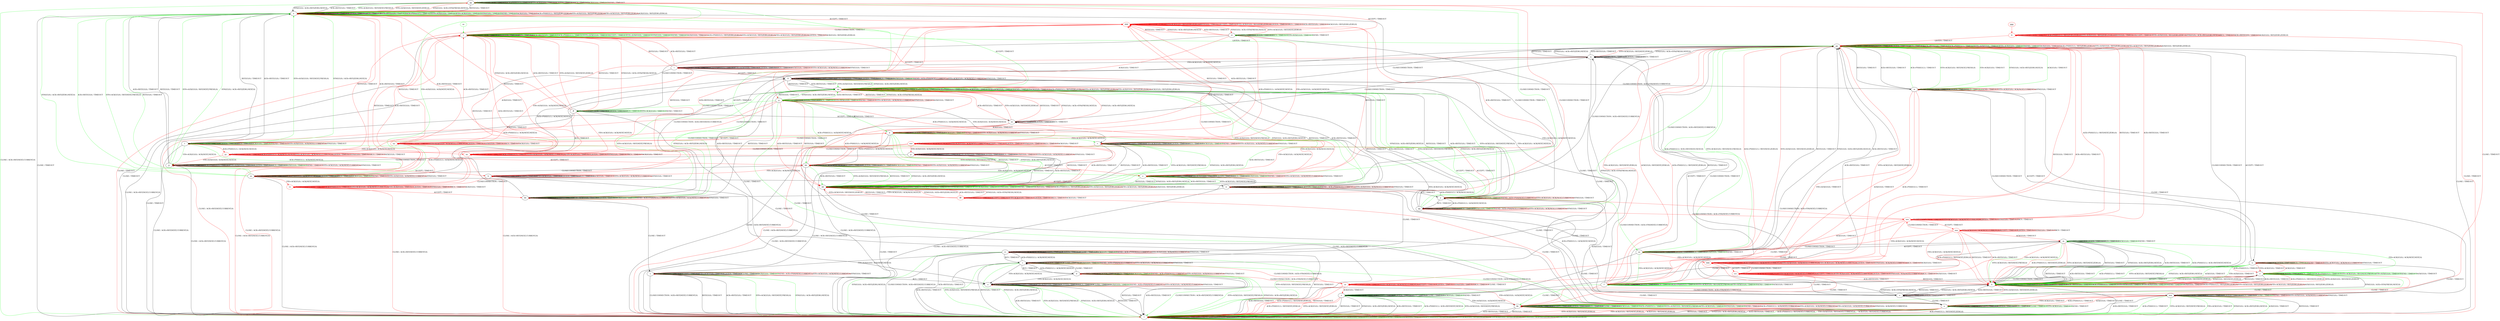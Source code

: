 digraph "" {
	graph ["Incoming time"=0.35907649993896484,
		"Outgoing time"=0.5323793888092041,
		Output="{'States': 59, 'Transitions': 868, 'Filename': '../results/tcp_preset_50_rerun/TCP_Linux_Server-TCP_Windows8_Server-3.dot'}",
		Reference="{'States': 58, 'Transitions': 685, 'Filename': '../subjects/tcp/TCP_Linux_Server.dot'}",
		Solver=yices,
		Updated="{'States': 39, 'Transitions': 495, 'Filename': '../subjects/tcp/TCP_Windows8_Server.dot'}",
		"f-measure"=0.574712643678161,
		precision=0.6566604127579737,
		recall=0.5109489051094891
	];
	a -> a	[key=0,
		label="ACK+PSH(V,V,1) / TIMEOUT"];
	a -> a	[key=1,
		label="ACCEPT / TIMEOUT"];
	a -> a	[key=2,
		label="FIN+ACK(V,V,0) / TIMEOUT"];
	a -> a	[key=3,
		label="LISTEN / TIMEOUT"];
	a -> a	[key=4,
		label="RCV / TIMEOUT"];
	a -> a	[key=5,
		label="CLOSE / TIMEOUT"];
	a -> a	[key=6,
		label="ACK(V,V,0) / TIMEOUT"];
	a -> a	[key=7,
		color=green,
		label="SEND / ACK+PSH(NEXT,CURRENT,1)"];
	a -> a	[key=8,
		color=red,
		label="SYN+ACK(V,V,0) / ACK(NEXT,CURRENT,0)"];
	a -> a	[key=9,
		color=red,
		label="SYN(V,V,0) / TIMEOUT"];
	a -> l	[key=0,
		label="RST(V,V,0) / TIMEOUT"];
	a -> l	[key=1,
		label="ACK+RST(V,V,0) / TIMEOUT"];
	a -> l	[key=2,
		color=green,
		label="SYN+ACK(V,V,0) / RST(NEXT,FRESH,0)"];
	a -> l	[key=3,
		color=green,
		label="SYN(V,V,0) / ACK+RST(ZERO,NEXT,0)"];
	a -> mm	[key=0,
		label="CLOSECONNECTION / ACK+FIN(NEXT,CURRENT,0)"];
	b -> b	[key=0,
		label="ACK+PSH(V,V,1) / TIMEOUT"];
	b -> b	[key=1,
		label="ACCEPT / TIMEOUT"];
	b -> b	[key=2,
		label="FIN+ACK(V,V,0) / TIMEOUT"];
	b -> b	[key=3,
		label="LISTEN / TIMEOUT"];
	b -> b	[key=4,
		label="RCV / TIMEOUT"];
	b -> b	[key=5,
		label="ACK(V,V,0) / TIMEOUT"];
	b -> b	[key=6,
		color=red,
		label="SYN+ACK(V,V,0) / ACK(NEXT,CURRENT,0)"];
	b -> b	[key=7,
		color=red,
		label="SYN(V,V,0) / TIMEOUT"];
	b -> l	[key=0,
		label="CLOSE / ACK+RST(NEXT,CURRENT,0)"];
	vv	[color=red];
	b -> vv	[key=0,
		color=red,
		label="CLOSECONNECTION / TIMEOUT"];
	ddd	[color=red];
	b -> ddd	[key=0,
		color=red,
		label="RST(V,V,0) / TIMEOUT"];
	b -> ddd	[key=1,
		color=red,
		label="ACK+RST(V,V,0) / TIMEOUT"];
	c -> a	[key=0,
		label="FIN+ACK(V,V,0) / ACK(NEXT,NEXT,0)"];
	c -> c	[key=0,
		label="ACCEPT / TIMEOUT"];
	c -> c	[key=1,
		label="LISTEN / TIMEOUT"];
	c -> c	[key=2,
		label="CLOSE / TIMEOUT"];
	c -> c	[key=3,
		label="ACK(V,V,0) / TIMEOUT"];
	c -> c	[key=4,
		color=green,
		label="SEND / ACK+PSH(NEXT,CURRENT,1)"];
	c -> c	[key=5,
		color=red,
		label="SYN+ACK(V,V,0) / ACK(NEXT,CURRENT,0)"];
	c -> c	[key=6,
		color=red,
		label="SYN(V,V,0) / TIMEOUT"];
	c -> d	[key=0,
		label="RCV / TIMEOUT"];
	c -> l	[key=0,
		label="RST(V,V,0) / TIMEOUT"];
	c -> l	[key=1,
		label="ACK+RST(V,V,0) / TIMEOUT"];
	c -> l	[key=2,
		color=green,
		label="SYN+ACK(V,V,0) / RST(NEXT,FRESH,0)"];
	c -> l	[key=3,
		color=green,
		label="SYN(V,V,0) / ACK+RST(ZERO,NEXT,0)"];
	c -> v	[key=0,
		color=green,
		label="CLOSECONNECTION / ACK+FIN(NEXT,CURRENT,0)"];
	c -> cc	[key=0,
		label="ACK+PSH(V,V,1) / ACK(NEXT,NEXT,0)"];
	zz	[color=red];
	c -> zz	[key=0,
		color=red,
		label="CLOSECONNECTION / ACK+FIN(NEXT,CURRENT,0)"];
	d -> a	[key=0,
		label="FIN+ACK(V,V,0) / ACK(NEXT,NEXT,0)"];
	d -> c	[key=0,
		label="ACK+PSH(V,V,1) / ACK(NEXT,NEXT,0)"];
	d -> c	[key=1,
		label="CLOSE / TIMEOUT"];
	d -> d	[key=0,
		label="ACCEPT / TIMEOUT"];
	d -> d	[key=1,
		label="LISTEN / TIMEOUT"];
	d -> d	[key=2,
		label="RCV / TIMEOUT"];
	d -> d	[key=3,
		label="ACK(V,V,0) / TIMEOUT"];
	d -> d	[key=4,
		color=green,
		label="SEND / ACK+PSH(NEXT,CURRENT,1)"];
	d -> d	[key=5,
		color=red,
		label="SYN+ACK(V,V,0) / ACK(NEXT,CURRENT,0)"];
	d -> d	[key=6,
		color=red,
		label="SYN(V,V,0) / TIMEOUT"];
	d -> l	[key=0,
		label="RST(V,V,0) / TIMEOUT"];
	d -> l	[key=1,
		label="ACK+RST(V,V,0) / TIMEOUT"];
	d -> l	[key=2,
		color=green,
		label="CLOSECONNECTION / ACK+RST(NEXT,CURRENT,0)"];
	d -> l	[key=3,
		color=green,
		label="SYN+ACK(V,V,0) / RST(NEXT,FRESH,0)"];
	d -> l	[key=4,
		color=green,
		label="SYN(V,V,0) / ACK+RST(ZERO,NEXT,0)"];
	d -> zz	[key=0,
		color=red,
		label="CLOSECONNECTION / ACK+FIN(NEXT,CURRENT,0)"];
	e -> e	[key=0,
		label="ACK+PSH(V,V,1) / TIMEOUT"];
	e -> e	[key=1,
		label="ACCEPT / TIMEOUT"];
	e -> e	[key=2,
		label="FIN+ACK(V,V,0) / TIMEOUT"];
	e -> e	[key=3,
		label="LISTEN / TIMEOUT"];
	e -> e	[key=4,
		label="RCV / TIMEOUT"];
	e -> e	[key=5,
		label="ACK(V,V,0) / TIMEOUT"];
	e -> e	[key=6,
		color=green,
		label="SEND / TIMEOUT"];
	e -> e	[key=7,
		color=red,
		label="SYN+ACK(V,V,0) / ACK(NEXT,CURRENT,0)"];
	e -> e	[key=8,
		color=red,
		label="SYN(V,V,0) / TIMEOUT"];
	e -> i	[key=0,
		color=red,
		label="CLOSECONNECTION / TIMEOUT"];
	e -> l	[key=0,
		label="CLOSE / ACK+RST(NEXT,CURRENT,0)"];
	e -> dd	[key=0,
		color=green,
		label="SYN+ACK(V,V,0) / RST(NEXT,FRESH,0)"];
	e -> dd	[key=1,
		color=green,
		label="RST(V,V,0) / TIMEOUT"];
	e -> dd	[key=2,
		color=green,
		label="SYN(V,V,0) / ACK+RST(ZERO,NEXT,0)"];
	e -> dd	[key=3,
		color=green,
		label="ACK+RST(V,V,0) / TIMEOUT"];
	e -> gg	[key=0,
		color=green,
		label="CLOSECONNECTION / TIMEOUT"];
	e -> ddd	[key=0,
		color=red,
		label="RST(V,V,0) / TIMEOUT"];
	e -> ddd	[key=1,
		color=red,
		label="ACK+RST(V,V,0) / TIMEOUT"];
	f -> f	[key=0,
		label="CLOSECONNECTION / TIMEOUT"];
	f -> f	[key=1,
		label="LISTEN / TIMEOUT"];
	f -> f	[key=2,
		label="RCV / TIMEOUT"];
	f -> f	[key=3,
		color=green,
		label="ACK+PSH(V,V,1) / TIMEOUT"];
	f -> f	[key=4,
		color=green,
		label="SYN+ACK(V,V,0) / RST(NEXT,FRESH,0)"];
	f -> f	[key=5,
		color=green,
		label="FIN+ACK(V,V,0) / TIMEOUT"];
	f -> f	[key=6,
		color=green,
		label="SEND / TIMEOUT"];
	f -> f	[key=7,
		color=green,
		label="ACK(V,V,0) / TIMEOUT"];
	f -> q	[key=0,
		label="SYN(V,V,0) / ACK+SYN(FRESH,NEXT,0)"];
	f -> u	[key=0,
		color=red,
		label="CLOSE / TIMEOUT"];
	f -> z	[key=0,
		label="ACCEPT / TIMEOUT"];
	f -> kk	[key=0,
		color=green,
		label="CLOSE / TIMEOUT"];
	f -> pp	[key=0,
		label="RST(V,V,0) / TIMEOUT"];
	f -> pp	[key=1,
		label="ACK+RST(V,V,0) / TIMEOUT"];
	f -> pp	[key=2,
		color=red,
		label="ACK+PSH(V,V,1) / RST(NEXT,ZERO,0)"];
	f -> pp	[key=3,
		color=red,
		label="SYN+ACK(V,V,0) / RST(NEXT,ZERO,0)"];
	f -> pp	[key=4,
		color=red,
		label="FIN+ACK(V,V,0) / RST(NEXT,ZERO,0)"];
	f -> pp	[key=5,
		color=red,
		label="ACK(V,V,0) / RST(NEXT,ZERO,0)"];
	g -> g	[key=0,
		label="ACCEPT / TIMEOUT"];
	g -> g	[key=1,
		label="LISTEN / TIMEOUT"];
	g -> g	[key=2,
		label="RCV / TIMEOUT"];
	g -> g	[key=3,
		color=green,
		label="SYN+ACK(V,V,0) / TIMEOUT"];
	g -> g	[key=4,
		color=green,
		label="SEND / TIMEOUT"];
	g -> g	[key=5,
		color=red,
		label="SYN+ACK(V,V,0) / ACK(NEXT,CURRENT,0)"];
	g -> g	[key=6,
		color=red,
		label="SYN(V,V,0) / TIMEOUT"];
	g -> g	[key=7,
		color=red,
		label="ACK(V,V,0) / TIMEOUT"];
	g -> k	[key=0,
		color=green,
		label="ACK(V,V,0) / TIMEOUT"];
	g -> l	[key=0,
		color=red,
		label="CLOSE / ACK+RST(NEXT,CURRENT,0)"];
	g -> r	[key=0,
		label="FIN+ACK(V,V,0) / ACK(NEXT,NEXT,0)"];
	g -> t	[key=0,
		color=red,
		label="CLOSECONNECTION / TIMEOUT"];
	g -> u	[key=0,
		color=green,
		label="CLOSE / TIMEOUT"];
	g -> bb	[key=0,
		color=green,
		label="ACK+PSH(V,V,1) / ACK(NEXT,NEXT,0)"];
	g -> dd	[key=0,
		color=red,
		label="RST(V,V,0) / TIMEOUT"];
	g -> dd	[key=1,
		color=red,
		label="ACK+RST(V,V,0) / TIMEOUT"];
	g -> ff	[key=0,
		color=green,
		label="CLOSECONNECTION / TIMEOUT"];
	g -> nn	[key=0,
		color=green,
		label="RST(V,V,0) / TIMEOUT"];
	g -> nn	[key=1,
		color=green,
		label="SYN(V,V,0) / ACK+RST(ZERO,NEXT,0)"];
	g -> nn	[key=2,
		color=green,
		label="ACK+RST(V,V,0) / TIMEOUT"];
	eee	[color=red];
	g -> eee	[key=0,
		color=red,
		label="ACK+PSH(V,V,1) / ACK(NEXT,NEXT,0)"];
	h -> h	[key=0,
		label="RST(V,V,0) / TIMEOUT"];
	h -> h	[key=1,
		label="ACCEPT / TIMEOUT"];
	h -> h	[key=2,
		label="LISTEN / TIMEOUT"];
	h -> h	[key=3,
		label="RCV / TIMEOUT"];
	h -> h	[key=4,
		label="ACK+RST(V,V,0) / TIMEOUT"];
	h -> h	[key=5,
		color=green,
		label="ACK+PSH(V,V,1) / TIMEOUT"];
	h -> h	[key=6,
		color=green,
		label="SYN+ACK(V,V,0) / TIMEOUT"];
	h -> h	[key=7,
		color=green,
		label="FIN+ACK(V,V,0) / TIMEOUT"];
	h -> h	[key=8,
		color=green,
		label="SEND / TIMEOUT"];
	h -> h	[key=9,
		color=green,
		label="ACK(V,V,0) / TIMEOUT"];
	h -> h	[key=10,
		color=red,
		label="ACK+PSH(V,V,1) / RST(ZERO,ZERO,0)"];
	h -> h	[key=11,
		color=red,
		label="SYN+ACK(V,V,0) / RST(ZERO,ZERO,0)"];
	h -> h	[key=12,
		color=red,
		label="FIN+ACK(V,V,0) / RST(ZERO,ZERO,0)"];
	h -> h	[key=13,
		color=red,
		label="ACK(V,V,0) / RST(ZERO,ZERO,0)"];
	h -> l	[key=0,
		label="CLOSE / TIMEOUT"];
	h -> o	[key=0,
		label="SYN(V,V,0) / ACK+SYN(FRESH,NEXT,0)"];
	h -> pp	[key=0,
		label="CLOSECONNECTION / TIMEOUT"];
	i -> i	[key=0,
		label="CLOSECONNECTION / TIMEOUT"];
	i -> i	[key=1,
		label="ACK+PSH(V,V,1) / TIMEOUT"];
	i -> i	[key=2,
		label="FIN+ACK(V,V,0) / TIMEOUT"];
	i -> i	[key=3,
		label="LISTEN / TIMEOUT"];
	i -> i	[key=4,
		label="RCV / TIMEOUT"];
	i -> i	[key=5,
		label="ACK(V,V,0) / TIMEOUT"];
	i -> i	[key=6,
		color=red,
		label="SYN+ACK(V,V,0) / ACK(NEXT,CURRENT,0)"];
	i -> i	[key=7,
		color=red,
		label="SYN(V,V,0) / TIMEOUT"];
	i -> j	[key=0,
		color=red,
		label="RST(V,V,0) / TIMEOUT"];
	i -> j	[key=1,
		color=red,
		label="ACK+RST(V,V,0) / TIMEOUT"];
	i -> l	[key=0,
		label="CLOSE / ACK+RST(NEXT,CURRENT,0)"];
	i -> ll	[key=0,
		label="ACCEPT / TIMEOUT"];
	j -> j	[key=0,
		label="CLOSECONNECTION / TIMEOUT"];
	j -> j	[key=1,
		label="RST(V,V,0) / TIMEOUT"];
	j -> j	[key=2,
		label="RCV / TIMEOUT"];
	j -> j	[key=3,
		label="ACK+RST(V,V,0) / TIMEOUT"];
	j -> j	[key=4,
		color=green,
		label="ACK+PSH(V,V,1) / TIMEOUT"];
	j -> j	[key=5,
		color=green,
		label="SYN+ACK(V,V,0) / TIMEOUT"];
	j -> j	[key=6,
		color=green,
		label="ACCEPT / TIMEOUT"];
	j -> j	[key=7,
		color=green,
		label="FIN+ACK(V,V,0) / TIMEOUT"];
	j -> j	[key=8,
		color=green,
		label="SYN(V,V,0) / TIMEOUT"];
	j -> j	[key=9,
		color=green,
		label="SEND / TIMEOUT"];
	j -> j	[key=10,
		color=green,
		label="ACK(V,V,0) / TIMEOUT"];
	j -> j	[key=11,
		color=red,
		label="ACK+PSH(V,V,1) / RST(ZERO,ZERO,0)"];
	j -> j	[key=12,
		color=red,
		label="SYN+ACK(V,V,0) / RST(ZERO,ZERO,0)"];
	j -> j	[key=13,
		color=red,
		label="FIN+ACK(V,V,0) / RST(ZERO,ZERO,0)"];
	j -> j	[key=14,
		color=red,
		label="LISTEN / TIMEOUT"];
	j -> j	[key=15,
		color=red,
		label="ACK(V,V,0) / RST(ZERO,ZERO,0)"];
	j -> l	[key=0,
		label="CLOSE / TIMEOUT"];
	j -> ff	[key=0,
		color=red,
		label="SYN(V,V,0) / ACK+SYN(FRESH,NEXT,0)"];
	j -> nn	[key=0,
		color=red,
		label="ACCEPT / TIMEOUT"];
	j -> pp	[key=0,
		color=green,
		label="LISTEN / TIMEOUT"];
	k -> e	[key=0,
		color=red,
		label="FIN+ACK(V,V,0) / ACK(NEXT,NEXT,0)"];
	k -> k	[key=0,
		label="ACCEPT / TIMEOUT"];
	k -> k	[key=1,
		label="LISTEN / TIMEOUT"];
	k -> k	[key=2,
		label="RCV / TIMEOUT"];
	k -> k	[key=3,
		label="ACK(V,V,0) / TIMEOUT"];
	k -> k	[key=4,
		color=green,
		label="SEND / TIMEOUT"];
	k -> k	[key=5,
		color=red,
		label="SYN+ACK(V,V,0) / ACK(NEXT,CURRENT,0)"];
	k -> k	[key=6,
		color=red,
		label="SYN(V,V,0) / TIMEOUT"];
	k -> l	[key=0,
		label="CLOSE / ACK+RST(NEXT,CURRENT,0)"];
	k -> r	[key=0,
		color=green,
		label="FIN+ACK(V,V,0) / ACK(NEXT,NEXT,0)"];
	k -> t	[key=0,
		color=green,
		label="CLOSECONNECTION / TIMEOUT"];
	k -> bb	[key=0,
		label="ACK+PSH(V,V,1) / ACK(NEXT,NEXT,0)"];
	k -> dd	[key=0,
		color=green,
		label="SYN+ACK(V,V,0) / RST(NEXT,FRESH,0)"];
	k -> dd	[key=1,
		color=green,
		label="RST(V,V,0) / TIMEOUT"];
	k -> dd	[key=2,
		color=green,
		label="SYN(V,V,0) / ACK+RST(ZERO,NEXT,0)"];
	k -> dd	[key=3,
		color=green,
		label="ACK+RST(V,V,0) / TIMEOUT"];
	uu	[color=red];
	k -> uu	[key=0,
		color=red,
		label="CLOSECONNECTION / TIMEOUT"];
	k -> ddd	[key=0,
		color=red,
		label="RST(V,V,0) / TIMEOUT"];
	k -> ddd	[key=1,
		color=red,
		label="ACK+RST(V,V,0) / TIMEOUT"];
	l -> l	[key=0,
		label="CLOSECONNECTION / TIMEOUT"];
	l -> l	[key=1,
		label="RST(V,V,0) / TIMEOUT"];
	l -> l	[key=2,
		label="ACCEPT / TIMEOUT"];
	l -> l	[key=3,
		label="LISTEN / TIMEOUT"];
	l -> l	[key=4,
		label="RCV / TIMEOUT"];
	l -> l	[key=5,
		label="ACK+RST(V,V,0) / TIMEOUT"];
	l -> l	[key=6,
		label="CLOSE / TIMEOUT"];
	l -> l	[key=7,
		color=green,
		label="ACK+PSH(V,V,1) / TIMEOUT"];
	l -> l	[key=8,
		color=green,
		label="SYN+ACK(V,V,0) / TIMEOUT"];
	l -> l	[key=9,
		color=green,
		label="FIN+ACK(V,V,0) / TIMEOUT"];
	l -> l	[key=10,
		color=green,
		label="SYN(V,V,0) / TIMEOUT"];
	l -> l	[key=11,
		color=green,
		label="SEND / TIMEOUT"];
	l -> l	[key=12,
		color=green,
		label="ACK(V,V,0) / TIMEOUT"];
	l -> l	[key=13,
		color=red,
		label="ACK+PSH(V,V,1) / RST(ZERO,ZERO,0)"];
	l -> l	[key=14,
		color=red,
		label="SYN+ACK(V,V,0) / RST(ZERO,ZERO,0)"];
	l -> l	[key=15,
		color=red,
		label="FIN+ACK(V,V,0) / RST(ZERO,ZERO,0)"];
	l -> l	[key=16,
		color=red,
		label="SYN(V,V,0) / ACK+RST(ZERO,NEXT,0)"];
	l -> l	[key=17,
		color=red,
		label="ACK(V,V,0) / RST(ZERO,ZERO,0)"];
	m -> h	[key=0,
		label="RST(V,V,0) / TIMEOUT"];
	m -> h	[key=1,
		label="SYN(V,V,0) / ACK+RST(ZERO,NEXT,0)"];
	m -> h	[key=2,
		label="ACK+RST(V,V,0) / TIMEOUT"];
	m -> h	[key=3,
		color=green,
		label="ACK+PSH(V,V,1) / ACK+RST(NEXT,NEXT,0)"];
	m -> h	[key=4,
		color=green,
		label="SYN+ACK(V,V,0) / RST(NEXT,FRESH,0)"];
	m -> h	[key=5,
		color=red,
		label="ACK+PSH(V,V,1) / RST(NEXT,ZERO,0)"];
	m -> h	[key=6,
		color=red,
		label="SYN+ACK(V,V,0) / RST(NEXT,ZERO,0)"];
	m -> m	[key=0,
		label="ACCEPT / TIMEOUT"];
	m -> m	[key=1,
		label="LISTEN / TIMEOUT"];
	m -> m	[key=2,
		label="RCV / TIMEOUT"];
	m -> m	[key=3,
		label="ACK(V,V,0) / TIMEOUT"];
	m -> m	[key=4,
		color=green,
		label="SEND / TIMEOUT"];
	m -> v	[key=0,
		label="CLOSE / TIMEOUT"];
	m -> z	[key=0,
		color=green,
		label="FIN+ACK(V,V,0) / ACK(NEXT,NEXT,0)"];
	m -> aa	[key=0,
		label="CLOSECONNECTION / TIMEOUT"];
	ccc	[color=red];
	m -> ccc	[key=0,
		color=red,
		label="FIN+ACK(V,V,0) / ACK(NEXT,NEXT,0)"];
	n -> h	[key=0,
		label="RST(V,V,0) / TIMEOUT"];
	n -> h	[key=1,
		label="ACK+RST(V,V,0) / TIMEOUT"];
	n -> h	[key=2,
		color=green,
		label="ACK+PSH(V,V,1) / TIMEOUT"];
	n -> h	[key=3,
		color=green,
		label="SYN+ACK(V,V,0) / RST(NEXT,FRESH,0)"];
	n -> h	[key=4,
		color=green,
		label="FIN+ACK(V,V,0) / TIMEOUT"];
	n -> h	[key=5,
		color=green,
		label="SYN(V,V,0) / ACK+RST(ZERO,NEXT,0)"];
	n -> h	[key=6,
		color=green,
		label="ACK(V,V,0) / TIMEOUT"];
	n -> n	[key=0,
		label="ACCEPT / TIMEOUT"];
	n -> n	[key=1,
		label="LISTEN / TIMEOUT"];
	n -> n	[key=2,
		label="RCV / TIMEOUT"];
	n -> n	[key=3,
		color=green,
		label="SEND / TIMEOUT"];
	n -> n	[key=4,
		color=red,
		label="SYN+ACK(V,V,0) / ACK(NEXT,CURRENT,0)"];
	n -> n	[key=5,
		color=red,
		label="SYN(V,V,0) / TIMEOUT"];
	n -> w	[key=0,
		label="CLOSECONNECTION / TIMEOUT"];
	n -> z	[key=0,
		color=red,
		label="ACK+PSH(V,V,1) / TIMEOUT"];
	n -> z	[key=1,
		color=red,
		label="FIN+ACK(V,V,0) / TIMEOUT"];
	n -> z	[key=2,
		color=red,
		label="ACK(V,V,0) / TIMEOUT"];
	n -> mm	[key=0,
		label="CLOSE / TIMEOUT"];
	o -> h	[key=0,
		label="RST(V,V,0) / TIMEOUT"];
	o -> h	[key=1,
		label="SYN(V,V,0) / ACK+RST(ZERO,NEXT,0)"];
	o -> h	[key=2,
		label="ACK+RST(V,V,0) / TIMEOUT"];
	o -> h	[key=3,
		color=red,
		label="SYN+ACK(V,V,0) / RST(NEXT,ZERO,0)"];
	o -> o	[key=0,
		label="ACCEPT / TIMEOUT"];
	o -> o	[key=1,
		label="LISTEN / TIMEOUT"];
	o -> o	[key=2,
		label="RCV / TIMEOUT"];
	o -> q	[key=0,
		label="CLOSECONNECTION / TIMEOUT"];
	o -> u	[key=0,
		label="CLOSE / TIMEOUT"];
	o -> y	[key=0,
		label="ACK(V,V,0) / TIMEOUT"];
	o -> ii	[key=0,
		label="ACK+PSH(V,V,1) / ACK(NEXT,NEXT,0)"];
	o -> ll	[key=0,
		label="FIN+ACK(V,V,0) / ACK(NEXT,NEXT,0)"];
	p -> l	[key=0,
		label="CLOSE / ACK+RST(NEXT,CURRENT,0)"];
	p -> p	[key=0,
		label="ACK+PSH(V,V,1) / TIMEOUT"];
	p -> p	[key=1,
		label="ACCEPT / TIMEOUT"];
	p -> p	[key=2,
		label="FIN+ACK(V,V,0) / TIMEOUT"];
	p -> p	[key=3,
		label="LISTEN / TIMEOUT"];
	p -> p	[key=4,
		label="RCV / TIMEOUT"];
	p -> p	[key=5,
		label="ACK(V,V,0) / TIMEOUT"];
	p -> p	[key=6,
		color=red,
		label="SYN+ACK(V,V,0) / ACK(NEXT,CURRENT,0)"];
	p -> p	[key=7,
		color=red,
		label="SYN(V,V,0) / TIMEOUT"];
	p -> dd	[key=0,
		label="RST(V,V,0) / TIMEOUT"];
	p -> dd	[key=1,
		label="ACK+RST(V,V,0) / TIMEOUT"];
	p -> jj	[key=0,
		label="CLOSECONNECTION / TIMEOUT"];
	q -> i	[key=0,
		label="FIN+ACK(V,V,0) / ACK(NEXT,NEXT,0)"];
	q -> o	[key=0,
		label="ACCEPT / TIMEOUT"];
	q -> q	[key=0,
		label="CLOSECONNECTION / TIMEOUT"];
	q -> q	[key=1,
		label="LISTEN / TIMEOUT"];
	q -> q	[key=2,
		label="RCV / TIMEOUT"];
	q -> u	[key=0,
		label="CLOSE / TIMEOUT"];
	q -> oo	[key=0,
		label="ACK+PSH(V,V,1) / ACK(NEXT,NEXT,0)"];
	q -> pp	[key=0,
		label="RST(V,V,0) / TIMEOUT"];
	q -> pp	[key=1,
		label="SYN(V,V,0) / ACK+RST(ZERO,NEXT,0)"];
	q -> pp	[key=2,
		label="ACK+RST(V,V,0) / TIMEOUT"];
	q -> pp	[key=3,
		color=red,
		label="SYN+ACK(V,V,0) / RST(NEXT,ZERO,0)"];
	q -> uu	[key=0,
		color=red,
		label="ACK(V,V,0) / TIMEOUT"];
	r -> l	[key=0,
		label="CLOSE / ACK+RST(NEXT,CURRENT,0)"];
	r -> r	[key=0,
		label="ACK+PSH(V,V,1) / TIMEOUT"];
	r -> r	[key=1,
		label="ACCEPT / TIMEOUT"];
	r -> r	[key=2,
		label="FIN+ACK(V,V,0) / TIMEOUT"];
	r -> r	[key=3,
		label="LISTEN / TIMEOUT"];
	r -> r	[key=4,
		label="RCV / TIMEOUT"];
	r -> r	[key=5,
		label="ACK(V,V,0) / TIMEOUT"];
	r -> r	[key=6,
		color=green,
		label="SEND / TIMEOUT"];
	r -> r	[key=7,
		color=red,
		label="SYN+ACK(V,V,0) / ACK(NEXT,CURRENT,0)"];
	r -> r	[key=8,
		color=red,
		label="SYN(V,V,0) / TIMEOUT"];
	r -> dd	[key=0,
		label="RST(V,V,0) / TIMEOUT"];
	r -> dd	[key=1,
		label="ACK+RST(V,V,0) / TIMEOUT"];
	r -> dd	[key=2,
		color=green,
		label="SYN+ACK(V,V,0) / RST(NEXT,FRESH,0)"];
	r -> dd	[key=3,
		color=green,
		label="SYN(V,V,0) / ACK+RST(ZERO,NEXT,0)"];
	xx	[color=red];
	r -> xx	[key=0,
		color=red,
		label="CLOSECONNECTION / TIMEOUT"];
	s -> a	[key=0,
		label="RCV / TIMEOUT"];
	s -> l	[key=0,
		label="CLOSECONNECTION / ACK+RST(NEXT,CURRENT,0)"];
	s -> l	[key=1,
		label="RST(V,V,0) / TIMEOUT"];
	s -> l	[key=2,
		label="ACK+RST(V,V,0) / TIMEOUT"];
	s -> l	[key=3,
		color=green,
		label="SYN+ACK(V,V,0) / RST(NEXT,FRESH,0)"];
	s -> l	[key=4,
		color=green,
		label="SYN(V,V,0) / ACK+RST(ZERO,NEXT,0)"];
	s -> s	[key=0,
		label="ACK+PSH(V,V,1) / TIMEOUT"];
	s -> s	[key=1,
		label="ACCEPT / TIMEOUT"];
	s -> s	[key=2,
		label="FIN+ACK(V,V,0) / TIMEOUT"];
	s -> s	[key=3,
		label="LISTEN / TIMEOUT"];
	s -> s	[key=4,
		label="CLOSE / TIMEOUT"];
	s -> s	[key=5,
		label="ACK(V,V,0) / TIMEOUT"];
	s -> s	[key=6,
		color=green,
		label="SEND / ACK+PSH(NEXT,CURRENT,1)"];
	s -> s	[key=7,
		color=red,
		label="SYN+ACK(V,V,0) / ACK(NEXT,CURRENT,0)"];
	s -> s	[key=8,
		color=red,
		label="SYN(V,V,0) / TIMEOUT"];
	t -> k	[key=0,
		color=red,
		label="ACCEPT / TIMEOUT"];
	t -> l	[key=0,
		label="CLOSE / ACK+RST(NEXT,CURRENT,0)"];
	t -> t	[key=0,
		label="CLOSECONNECTION / TIMEOUT"];
	t -> t	[key=1,
		label="LISTEN / TIMEOUT"];
	t -> t	[key=2,
		label="RCV / TIMEOUT"];
	t -> t	[key=3,
		label="ACK(V,V,0) / TIMEOUT"];
	t -> t	[key=4,
		color=green,
		label="SEND / TIMEOUT"];
	t -> t	[key=5,
		color=red,
		label="SYN+ACK(V,V,0) / ACK(NEXT,CURRENT,0)"];
	t -> t	[key=6,
		color=red,
		label="SYN(V,V,0) / TIMEOUT"];
	t -> x	[key=0,
		label="RST(V,V,0) / TIMEOUT"];
	t -> x	[key=1,
		label="ACK+RST(V,V,0) / TIMEOUT"];
	t -> x	[key=2,
		color=green,
		label="SYN+ACK(V,V,0) / RST(NEXT,FRESH,0)"];
	t -> x	[key=3,
		color=green,
		label="SYN(V,V,0) / ACK+RST(ZERO,NEXT,0)"];
	t -> y	[key=0,
		color=green,
		label="ACCEPT / TIMEOUT"];
	t -> jj	[key=0,
		color=green,
		label="FIN+ACK(V,V,0) / ACK(NEXT,NEXT,0)"];
	t -> oo	[key=0,
		color=green,
		label="ACK+PSH(V,V,1) / ACK(NEXT,NEXT,0)"];
	t -> xx	[key=0,
		color=red,
		label="FIN+ACK(V,V,0) / ACK(NEXT,NEXT,0)"];
	yy	[color=red];
	t -> yy	[key=0,
		color=red,
		label="ACK+PSH(V,V,1) / ACK(NEXT,NEXT,0)"];
	u -> l	[key=0,
		label="RST(V,V,0) / TIMEOUT"];
	u -> l	[key=1,
		label="SYN(V,V,0) / ACK+RST(ZERO,NEXT,0)"];
	u -> l	[key=2,
		label="ACK+RST(V,V,0) / TIMEOUT"];
	u -> l	[key=3,
		color=green,
		label="ACK+PSH(V,V,1) / RST(NEXT,CURRENT,0)"];
	u -> l	[key=4,
		color=green,
		label="FIN+ACK(V,V,0) / RST(NEXT,CURRENT,0)"];
	u -> l	[key=5,
		color=green,
		label="ACK(V,V,0) / RST(NEXT,CURRENT,0)"];
	u -> l	[key=6,
		color=red,
		label="ACK+PSH(V,V,1) / RST(NEXT,ZERO,0)"];
	u -> l	[key=7,
		color=red,
		label="SYN+ACK(V,V,0) / RST(NEXT,ZERO,0)"];
	u -> l	[key=8,
		color=red,
		label="FIN+ACK(V,V,0) / RST(NEXT,ZERO,0)"];
	u -> l	[key=9,
		color=red,
		label="ACK(V,V,0) / RST(NEXT,ZERO,0)"];
	u -> u	[key=0,
		label="CLOSECONNECTION / TIMEOUT"];
	u -> u	[key=1,
		label="ACCEPT / TIMEOUT"];
	u -> u	[key=2,
		label="LISTEN / TIMEOUT"];
	u -> u	[key=3,
		label="RCV / TIMEOUT"];
	u -> u	[key=4,
		label="CLOSE / TIMEOUT"];
	u -> u	[key=5,
		color=green,
		label="SYN+ACK(V,V,0) / TIMEOUT"];
	u -> u	[key=6,
		color=green,
		label="SEND / TIMEOUT"];
	v -> l	[key=0,
		label="RST(V,V,0) / TIMEOUT"];
	v -> l	[key=1,
		label="SYN(V,V,0) / ACK+RST(ZERO,NEXT,0)"];
	v -> l	[key=2,
		label="ACK+RST(V,V,0) / TIMEOUT"];
	v -> l	[key=3,
		color=green,
		label="ACK+PSH(V,V,1) / ACK+RST(NEXT,NEXT,0)"];
	v -> l	[key=4,
		color=green,
		label="SYN+ACK(V,V,0) / RST(NEXT,FRESH,0)"];
	v -> l	[key=5,
		color=red,
		label="ACK+PSH(V,V,1) / RST(NEXT,ZERO,0)"];
	v -> l	[key=6,
		color=red,
		label="SYN+ACK(V,V,0) / RST(NEXT,ZERO,0)"];
	v -> v	[key=0,
		label="CLOSECONNECTION / TIMEOUT"];
	v -> v	[key=1,
		label="ACCEPT / TIMEOUT"];
	v -> v	[key=2,
		label="LISTEN / TIMEOUT"];
	v -> v	[key=3,
		label="RCV / TIMEOUT"];
	v -> v	[key=4,
		label="CLOSE / TIMEOUT"];
	v -> v	[key=5,
		label="ACK(V,V,0) / TIMEOUT"];
	v -> v	[key=6,
		color=green,
		label="SEND / TIMEOUT"];
	v -> kk	[key=0,
		label="FIN+ACK(V,V,0) / ACK(NEXT,NEXT,0)"];
	w -> f	[key=0,
		color=red,
		label="ACK+PSH(V,V,1) / TIMEOUT"];
	w -> f	[key=1,
		color=red,
		label="FIN+ACK(V,V,0) / TIMEOUT"];
	w -> f	[key=2,
		color=red,
		label="ACK(V,V,0) / TIMEOUT"];
	w -> n	[key=0,
		label="ACCEPT / TIMEOUT"];
	w -> w	[key=0,
		label="CLOSECONNECTION / TIMEOUT"];
	w -> w	[key=1,
		label="LISTEN / TIMEOUT"];
	w -> w	[key=2,
		label="RCV / TIMEOUT"];
	w -> w	[key=3,
		color=green,
		label="SEND / TIMEOUT"];
	w -> w	[key=4,
		color=red,
		label="SYN+ACK(V,V,0) / ACK(NEXT,CURRENT,0)"];
	w -> w	[key=5,
		color=red,
		label="SYN(V,V,0) / TIMEOUT"];
	w -> mm	[key=0,
		label="CLOSE / TIMEOUT"];
	w -> pp	[key=0,
		label="RST(V,V,0) / TIMEOUT"];
	w -> pp	[key=1,
		label="ACK+RST(V,V,0) / TIMEOUT"];
	w -> pp	[key=2,
		color=green,
		label="ACK+PSH(V,V,1) / TIMEOUT"];
	w -> pp	[key=3,
		color=green,
		label="SYN+ACK(V,V,0) / RST(NEXT,FRESH,0)"];
	w -> pp	[key=4,
		color=green,
		label="FIN+ACK(V,V,0) / TIMEOUT"];
	w -> pp	[key=5,
		color=green,
		label="SYN(V,V,0) / ACK+RST(ZERO,NEXT,0)"];
	w -> pp	[key=6,
		color=green,
		label="ACK(V,V,0) / TIMEOUT"];
	x -> l	[key=0,
		label="CLOSE / TIMEOUT"];
	x -> x	[key=0,
		label="CLOSECONNECTION / TIMEOUT"];
	x -> x	[key=1,
		label="RST(V,V,0) / TIMEOUT"];
	x -> x	[key=2,
		label="LISTEN / TIMEOUT"];
	x -> x	[key=3,
		label="RCV / TIMEOUT"];
	x -> x	[key=4,
		label="ACK+RST(V,V,0) / TIMEOUT"];
	x -> x	[key=5,
		color=green,
		label="ACK+PSH(V,V,1) / TIMEOUT"];
	x -> x	[key=6,
		color=green,
		label="SYN+ACK(V,V,0) / TIMEOUT"];
	x -> x	[key=7,
		color=green,
		label="FIN+ACK(V,V,0) / TIMEOUT"];
	x -> x	[key=8,
		color=green,
		label="SYN(V,V,0) / TIMEOUT"];
	x -> x	[key=9,
		color=green,
		label="SEND / TIMEOUT"];
	x -> x	[key=10,
		color=green,
		label="ACK(V,V,0) / TIMEOUT"];
	x -> x	[key=11,
		color=red,
		label="ACK+PSH(V,V,1) / RST(ZERO,ZERO,0)"];
	x -> x	[key=12,
		color=red,
		label="SYN+ACK(V,V,0) / RST(ZERO,ZERO,0)"];
	x -> x	[key=13,
		color=red,
		label="FIN+ACK(V,V,0) / RST(ZERO,ZERO,0)"];
	x -> x	[key=14,
		color=red,
		label="ACK(V,V,0) / RST(ZERO,ZERO,0)"];
	x -> gg	[key=0,
		color=red,
		label="SYN(V,V,0) / ACK+SYN(FRESH,NEXT,0)"];
	x -> nn	[key=0,
		color=green,
		label="ACCEPT / TIMEOUT"];
	x -> ddd	[key=0,
		color=red,
		label="ACCEPT / TIMEOUT"];
	y -> c	[key=0,
		label="CLOSE / TIMEOUT"];
	y -> y	[key=0,
		label="ACCEPT / TIMEOUT"];
	y -> y	[key=1,
		label="LISTEN / TIMEOUT"];
	y -> y	[key=2,
		label="ACK(V,V,0) / TIMEOUT"];
	y -> y	[key=3,
		color=green,
		label="SEND / ACK+PSH(NEXT,CURRENT,1)"];
	y -> y	[key=4,
		color=red,
		label="SYN+ACK(V,V,0) / ACK(NEXT,CURRENT,0)"];
	y -> y	[key=5,
		color=red,
		label="SYN(V,V,0) / TIMEOUT"];
	y -> aa	[key=0,
		color=green,
		label="CLOSECONNECTION / ACK+FIN(NEXT,CURRENT,0)"];
	y -> ii	[key=0,
		label="ACK+PSH(V,V,1) / ACK(NEXT,NEXT,0)"];
	y -> ll	[key=0,
		label="FIN+ACK(V,V,0) / ACK(NEXT,NEXT,0)"];
	y -> nn	[key=0,
		label="RST(V,V,0) / TIMEOUT"];
	y -> nn	[key=1,
		label="ACK+RST(V,V,0) / TIMEOUT"];
	y -> nn	[key=2,
		color=green,
		label="SYN+ACK(V,V,0) / RST(NEXT,FRESH,0)"];
	y -> nn	[key=3,
		color=green,
		label="SYN(V,V,0) / ACK+RST(ZERO,NEXT,0)"];
	y -> qq	[key=0,
		label="RCV / TIMEOUT"];
	ww	[color=red];
	y -> ww	[key=0,
		color=red,
		label="CLOSECONNECTION / ACK+FIN(NEXT,CURRENT,0)"];
	z -> f	[key=0,
		label="CLOSECONNECTION / TIMEOUT"];
	z -> h	[key=0,
		label="RST(V,V,0) / TIMEOUT"];
	z -> h	[key=1,
		label="ACK+RST(V,V,0) / TIMEOUT"];
	z -> h	[key=2,
		color=red,
		label="ACK+PSH(V,V,1) / RST(NEXT,ZERO,0)"];
	z -> h	[key=3,
		color=red,
		label="SYN+ACK(V,V,0) / RST(NEXT,ZERO,0)"];
	z -> h	[key=4,
		color=red,
		label="FIN+ACK(V,V,0) / RST(NEXT,ZERO,0)"];
	z -> h	[key=5,
		color=red,
		label="ACK(V,V,0) / RST(NEXT,ZERO,0)"];
	z -> o	[key=0,
		label="SYN(V,V,0) / ACK+SYN(FRESH,NEXT,0)"];
	z -> u	[key=0,
		color=red,
		label="CLOSE / TIMEOUT"];
	z -> z	[key=0,
		label="ACCEPT / TIMEOUT"];
	z -> z	[key=1,
		label="LISTEN / TIMEOUT"];
	z -> z	[key=2,
		label="RCV / TIMEOUT"];
	z -> z	[key=3,
		color=green,
		label="ACK+PSH(V,V,1) / TIMEOUT"];
	z -> z	[key=4,
		color=green,
		label="SYN+ACK(V,V,0) / RST(NEXT,FRESH,0)"];
	z -> z	[key=5,
		color=green,
		label="FIN+ACK(V,V,0) / TIMEOUT"];
	z -> z	[key=6,
		color=green,
		label="SEND / TIMEOUT"];
	z -> z	[key=7,
		color=green,
		label="ACK(V,V,0) / TIMEOUT"];
	z -> kk	[key=0,
		color=green,
		label="CLOSE / TIMEOUT"];
	aa -> f	[key=0,
		color=green,
		label="FIN+ACK(V,V,0) / ACK(NEXT,NEXT,0)"];
	aa -> m	[key=0,
		label="ACCEPT / TIMEOUT"];
	aa -> v	[key=0,
		label="CLOSE / TIMEOUT"];
	aa -> aa	[key=0,
		label="CLOSECONNECTION / TIMEOUT"];
	aa -> aa	[key=1,
		label="LISTEN / TIMEOUT"];
	aa -> aa	[key=2,
		label="RCV / TIMEOUT"];
	aa -> aa	[key=3,
		label="ACK(V,V,0) / TIMEOUT"];
	aa -> aa	[key=4,
		color=green,
		label="SEND / TIMEOUT"];
	aa -> pp	[key=0,
		label="RST(V,V,0) / TIMEOUT"];
	aa -> pp	[key=1,
		label="SYN(V,V,0) / ACK+RST(ZERO,NEXT,0)"];
	aa -> pp	[key=2,
		label="ACK+RST(V,V,0) / TIMEOUT"];
	aa -> pp	[key=3,
		color=green,
		label="ACK+PSH(V,V,1) / ACK+RST(NEXT,NEXT,0)"];
	aa -> pp	[key=4,
		color=green,
		label="SYN+ACK(V,V,0) / RST(NEXT,FRESH,0)"];
	aa -> pp	[key=5,
		color=red,
		label="ACK+PSH(V,V,1) / RST(NEXT,ZERO,0)"];
	aa -> pp	[key=6,
		color=red,
		label="SYN+ACK(V,V,0) / RST(NEXT,ZERO,0)"];
	bbb	[color=red];
	aa -> bbb	[key=0,
		color=red,
		label="FIN+ACK(V,V,0) / ACK(NEXT,NEXT,0)"];
	bb -> b	[key=0,
		color=red,
		label="FIN+ACK(V,V,0) / ACK(NEXT,NEXT,0)"];
	bb -> e	[key=0,
		color=green,
		label="FIN+ACK(V,V,0) / ACK(NEXT,NEXT,0)"];
	bb -> l	[key=0,
		label="CLOSE / ACK+RST(NEXT,CURRENT,0)"];
	bb -> bb	[key=0,
		label="ACK+PSH(V,V,1) / ACK(NEXT,NEXT,0)"];
	bb -> bb	[key=1,
		label="ACCEPT / TIMEOUT"];
	bb -> bb	[key=2,
		label="LISTEN / TIMEOUT"];
	bb -> bb	[key=3,
		label="RCV / TIMEOUT"];
	bb -> bb	[key=4,
		label="ACK(V,V,0) / TIMEOUT"];
	bb -> bb	[key=5,
		color=green,
		label="SEND / TIMEOUT"];
	bb -> bb	[key=6,
		color=red,
		label="SYN+ACK(V,V,0) / ACK(NEXT,CURRENT,0)"];
	bb -> bb	[key=7,
		color=red,
		label="SYN(V,V,0) / TIMEOUT"];
	bb -> dd	[key=0,
		color=green,
		label="SYN+ACK(V,V,0) / RST(NEXT,FRESH,0)"];
	bb -> dd	[key=1,
		color=green,
		label="RST(V,V,0) / TIMEOUT"];
	bb -> dd	[key=2,
		color=green,
		label="SYN(V,V,0) / ACK+RST(ZERO,NEXT,0)"];
	bb -> dd	[key=3,
		color=green,
		label="ACK+RST(V,V,0) / TIMEOUT"];
	bb -> oo	[key=0,
		label="CLOSECONNECTION / TIMEOUT"];
	bb -> ddd	[key=0,
		color=red,
		label="RST(V,V,0) / TIMEOUT"];
	bb -> ddd	[key=1,
		color=red,
		label="ACK+RST(V,V,0) / TIMEOUT"];
	cc -> c	[key=0,
		label="RCV / TIMEOUT"];
	cc -> l	[key=0,
		label="CLOSECONNECTION / ACK+RST(NEXT,CURRENT,0)"];
	cc -> l	[key=1,
		label="RST(V,V,0) / TIMEOUT"];
	cc -> l	[key=2,
		label="ACK+RST(V,V,0) / TIMEOUT"];
	cc -> l	[key=3,
		color=green,
		label="SYN+ACK(V,V,0) / RST(NEXT,FRESH,0)"];
	cc -> l	[key=4,
		color=green,
		label="SYN(V,V,0) / ACK+RST(ZERO,NEXT,0)"];
	cc -> s	[key=0,
		label="FIN+ACK(V,V,0) / ACK(NEXT,NEXT,0)"];
	cc -> cc	[key=0,
		label="ACK+PSH(V,V,1) / ACK(NEXT,NEXT,0)"];
	cc -> cc	[key=1,
		label="ACCEPT / TIMEOUT"];
	cc -> cc	[key=2,
		label="LISTEN / TIMEOUT"];
	cc -> cc	[key=3,
		label="CLOSE / TIMEOUT"];
	cc -> cc	[key=4,
		label="ACK(V,V,0) / TIMEOUT"];
	cc -> cc	[key=5,
		color=green,
		label="SEND / ACK+PSH(NEXT,CURRENT,1)"];
	cc -> cc	[key=6,
		color=red,
		label="SYN+ACK(V,V,0) / ACK(NEXT,CURRENT,0)"];
	cc -> cc	[key=7,
		color=red,
		label="SYN(V,V,0) / TIMEOUT"];
	dd -> l	[key=0,
		label="CLOSE / TIMEOUT"];
	dd -> x	[key=0,
		label="CLOSECONNECTION / TIMEOUT"];
	dd -> dd	[key=0,
		label="RST(V,V,0) / TIMEOUT"];
	dd -> dd	[key=1,
		label="ACCEPT / TIMEOUT"];
	dd -> dd	[key=2,
		label="LISTEN / TIMEOUT"];
	dd -> dd	[key=3,
		label="RCV / TIMEOUT"];
	dd -> dd	[key=4,
		label="ACK+RST(V,V,0) / TIMEOUT"];
	dd -> dd	[key=5,
		color=green,
		label="ACK+PSH(V,V,1) / TIMEOUT"];
	dd -> dd	[key=6,
		color=green,
		label="SYN+ACK(V,V,0) / TIMEOUT"];
	dd -> dd	[key=7,
		color=green,
		label="FIN+ACK(V,V,0) / TIMEOUT"];
	dd -> dd	[key=8,
		color=green,
		label="SYN(V,V,0) / TIMEOUT"];
	dd -> dd	[key=9,
		color=green,
		label="SEND / TIMEOUT"];
	dd -> dd	[key=10,
		color=green,
		label="ACK(V,V,0) / TIMEOUT"];
	dd -> dd	[key=11,
		color=red,
		label="ACK+PSH(V,V,1) / RST(ZERO,ZERO,0)"];
	dd -> dd	[key=12,
		color=red,
		label="SYN+ACK(V,V,0) / RST(ZERO,ZERO,0)"];
	dd -> dd	[key=13,
		color=red,
		label="FIN+ACK(V,V,0) / RST(ZERO,ZERO,0)"];
	dd -> dd	[key=14,
		color=red,
		label="ACK(V,V,0) / RST(ZERO,ZERO,0)"];
	fff	[color=red];
	dd -> fff	[key=0,
		color=red,
		label="SYN(V,V,0) / ACK+SYN(FRESH,NEXT,0)"];
	ee -> e	[key=0,
		color=red,
		label="FIN+ACK(V,V,0) / ACK(NEXT,NEXT,0)"];
	ee -> k	[key=0,
		color=red,
		label="ACK(V,V,0) / TIMEOUT"];
	ee -> q	[key=0,
		label="CLOSECONNECTION / TIMEOUT"];
	ee -> u	[key=0,
		label="CLOSE / TIMEOUT"];
	ee -> bb	[key=0,
		color=red,
		label="ACK+PSH(V,V,1) / ACK(NEXT,NEXT,0)"];
	ee -> ee	[key=0,
		label="ACCEPT / TIMEOUT"];
	ee -> ee	[key=1,
		label="LISTEN / TIMEOUT"];
	ee -> ee	[key=2,
		label="RCV / TIMEOUT"];
	ee -> nn	[key=0,
		color=red,
		label="SYN+ACK(V,V,0) / RST(NEXT,ZERO,0)"];
	ee -> nn	[key=1,
		color=red,
		label="RST(V,V,0) / TIMEOUT"];
	ee -> nn	[key=2,
		color=red,
		label="SYN(V,V,0) / ACK+RST(ZERO,NEXT,0)"];
	ee -> nn	[key=3,
		color=red,
		label="ACK+RST(V,V,0) / TIMEOUT"];
	ff -> j	[key=0,
		color=red,
		label="SYN+ACK(V,V,0) / RST(NEXT,ZERO,0)"];
	ff -> j	[key=1,
		color=red,
		label="RST(V,V,0) / TIMEOUT"];
	ff -> j	[key=2,
		color=red,
		label="SYN(V,V,0) / ACK+RST(ZERO,NEXT,0)"];
	ff -> j	[key=3,
		color=red,
		label="ACK+RST(V,V,0) / TIMEOUT"];
	ff -> t	[key=0,
		label="ACK(V,V,0) / TIMEOUT"];
	ff -> u	[key=0,
		label="CLOSE / TIMEOUT"];
	ff -> ee	[key=0,
		label="ACCEPT / TIMEOUT"];
	ff -> ff	[key=0,
		label="CLOSECONNECTION / TIMEOUT"];
	ff -> ff	[key=1,
		label="LISTEN / TIMEOUT"];
	ff -> ff	[key=2,
		label="RCV / TIMEOUT"];
	ff -> ff	[key=3,
		color=green,
		label="SYN+ACK(V,V,0) / TIMEOUT"];
	ff -> ff	[key=4,
		color=green,
		label="SEND / TIMEOUT"];
	ff -> xx	[key=0,
		color=red,
		label="FIN+ACK(V,V,0) / ACK(NEXT,NEXT,0)"];
	ff -> yy	[key=0,
		color=red,
		label="ACK+PSH(V,V,1) / ACK(NEXT,NEXT,0)"];
	gg -> l	[key=0,
		color=green,
		label="CLOSE / ACK+RST(NEXT,CURRENT,0)"];
	gg -> u	[key=0,
		color=red,
		label="CLOSE / TIMEOUT"];
	gg -> x	[key=0,
		label="RST(V,V,0) / TIMEOUT"];
	gg -> x	[key=1,
		label="SYN(V,V,0) / ACK+RST(ZERO,NEXT,0)"];
	gg -> x	[key=2,
		label="ACK+RST(V,V,0) / TIMEOUT"];
	gg -> x	[key=3,
		color=green,
		label="SYN+ACK(V,V,0) / RST(NEXT,FRESH,0)"];
	gg -> x	[key=4,
		color=red,
		label="SYN+ACK(V,V,0) / RST(NEXT,ZERO,0)"];
	gg -> gg	[key=0,
		label="CLOSECONNECTION / TIMEOUT"];
	gg -> gg	[key=1,
		label="ACK+PSH(V,V,1) / TIMEOUT"];
	gg -> gg	[key=2,
		label="FIN+ACK(V,V,0) / TIMEOUT"];
	gg -> gg	[key=3,
		label="LISTEN / TIMEOUT"];
	gg -> gg	[key=4,
		label="RCV / TIMEOUT"];
	gg -> gg	[key=5,
		label="ACK(V,V,0) / TIMEOUT"];
	gg -> gg	[key=6,
		color=green,
		label="SEND / TIMEOUT"];
	gg -> hh	[key=0,
		color=green,
		label="ACCEPT / TIMEOUT"];
	gg -> rr	[key=0,
		color=red,
		label="ACCEPT / TIMEOUT"];
	hh -> s	[key=0,
		label="CLOSE / TIMEOUT"];
	hh -> hh	[key=0,
		label="ACK+PSH(V,V,1) / TIMEOUT"];
	hh -> hh	[key=1,
		label="ACCEPT / TIMEOUT"];
	hh -> hh	[key=2,
		label="FIN+ACK(V,V,0) / TIMEOUT"];
	hh -> hh	[key=3,
		label="LISTEN / TIMEOUT"];
	hh -> hh	[key=4,
		label="ACK(V,V,0) / TIMEOUT"];
	hh -> hh	[key=5,
		color=green,
		label="SEND / ACK+PSH(NEXT,CURRENT,1)"];
	hh -> hh	[key=6,
		color=red,
		label="SYN+ACK(V,V,0) / ACK(NEXT,CURRENT,0)"];
	hh -> hh	[key=7,
		color=red,
		label="SYN(V,V,0) / TIMEOUT"];
	hh -> ll	[key=0,
		label="RCV / TIMEOUT"];
	hh -> nn	[key=0,
		label="RST(V,V,0) / TIMEOUT"];
	hh -> nn	[key=1,
		label="ACK+RST(V,V,0) / TIMEOUT"];
	hh -> nn	[key=2,
		color=green,
		label="SYN+ACK(V,V,0) / RST(NEXT,FRESH,0)"];
	hh -> nn	[key=3,
		color=green,
		label="SYN(V,V,0) / ACK+RST(ZERO,NEXT,0)"];
	hh -> pp	[key=0,
		label="CLOSECONNECTION / ACK+RST(NEXT,CURRENT,0)"];
	ii -> y	[key=0,
		label="RCV / TIMEOUT"];
	ii -> cc	[key=0,
		label="CLOSE / TIMEOUT"];
	ii -> hh	[key=0,
		label="FIN+ACK(V,V,0) / ACK(NEXT,NEXT,0)"];
	ii -> ii	[key=0,
		label="ACK+PSH(V,V,1) / ACK(NEXT,NEXT,0)"];
	ii -> ii	[key=1,
		label="ACCEPT / TIMEOUT"];
	ii -> ii	[key=2,
		label="LISTEN / TIMEOUT"];
	ii -> ii	[key=3,
		label="ACK(V,V,0) / TIMEOUT"];
	ii -> ii	[key=4,
		color=green,
		label="SEND / ACK+PSH(NEXT,CURRENT,1)"];
	ii -> ii	[key=5,
		color=red,
		label="SYN+ACK(V,V,0) / ACK(NEXT,CURRENT,0)"];
	ii -> ii	[key=6,
		color=red,
		label="SYN(V,V,0) / TIMEOUT"];
	ii -> nn	[key=0,
		label="RST(V,V,0) / TIMEOUT"];
	ii -> nn	[key=1,
		label="ACK+RST(V,V,0) / TIMEOUT"];
	ii -> nn	[key=2,
		color=green,
		label="SYN+ACK(V,V,0) / RST(NEXT,FRESH,0)"];
	ii -> nn	[key=3,
		color=green,
		label="SYN(V,V,0) / ACK+RST(ZERO,NEXT,0)"];
	ii -> pp	[key=0,
		label="CLOSECONNECTION / ACK+RST(NEXT,CURRENT,0)"];
	jj -> b	[key=0,
		color=red,
		label="ACCEPT / TIMEOUT"];
	jj -> l	[key=0,
		label="CLOSE / ACK+RST(NEXT,CURRENT,0)"];
	jj -> x	[key=0,
		label="RST(V,V,0) / TIMEOUT"];
	jj -> x	[key=1,
		label="ACK+RST(V,V,0) / TIMEOUT"];
	jj -> x	[key=2,
		color=green,
		label="SYN+ACK(V,V,0) / RST(NEXT,FRESH,0)"];
	jj -> x	[key=3,
		color=green,
		label="SYN(V,V,0) / ACK+RST(ZERO,NEXT,0)"];
	jj -> jj	[key=0,
		label="CLOSECONNECTION / TIMEOUT"];
	jj -> jj	[key=1,
		label="ACK+PSH(V,V,1) / TIMEOUT"];
	jj -> jj	[key=2,
		label="FIN+ACK(V,V,0) / TIMEOUT"];
	jj -> jj	[key=3,
		label="LISTEN / TIMEOUT"];
	jj -> jj	[key=4,
		label="RCV / TIMEOUT"];
	jj -> jj	[key=5,
		label="ACK(V,V,0) / TIMEOUT"];
	jj -> jj	[key=6,
		color=green,
		label="SEND / TIMEOUT"];
	jj -> jj	[key=7,
		color=red,
		label="SYN+ACK(V,V,0) / ACK(NEXT,CURRENT,0)"];
	jj -> jj	[key=8,
		color=red,
		label="SYN(V,V,0) / TIMEOUT"];
	kk -> l	[key=0,
		label="RST(V,V,0) / TIMEOUT"];
	kk -> l	[key=1,
		label="ACK+RST(V,V,0) / TIMEOUT"];
	kk -> kk	[key=0,
		label="CLOSECONNECTION / TIMEOUT"];
	kk -> kk	[key=1,
		label="ACCEPT / TIMEOUT"];
	kk -> kk	[key=2,
		label="LISTEN / TIMEOUT"];
	kk -> kk	[key=3,
		label="RCV / TIMEOUT"];
	kk -> kk	[key=4,
		label="CLOSE / TIMEOUT"];
	kk -> kk	[key=5,
		label="ACK(V,V,0) / TIMEOUT"];
	kk -> kk	[key=6,
		color=green,
		label="ACK+PSH(V,V,1) / TIMEOUT"];
	kk -> kk	[key=7,
		color=green,
		label="SYN+ACK(V,V,0) / RST(NEXT,FRESH,0)"];
	kk -> kk	[key=8,
		color=green,
		label="FIN+ACK(V,V,0) / TIMEOUT"];
	kk -> kk	[key=9,
		color=green,
		label="SYN(V,V,0) / TIMEOUT"];
	kk -> kk	[key=10,
		color=green,
		label="SEND / TIMEOUT"];
	kk -> kk	[key=11,
		color=red,
		label="ACK+PSH(V,V,1) / ACK(NEXT,CURRENT,0)"];
	kk -> kk	[key=12,
		color=red,
		label="SYN+ACK(V,V,0) / ACK(NEXT,CURRENT,0)"];
	kk -> kk	[key=13,
		color=red,
		label="FIN+ACK(V,V,0) / ACK(NEXT,CURRENT,0)"];
	kk -> kk	[key=14,
		color=red,
		label="SYN(V,V,0) / ACK(NEXT,CURRENT,0)"];
	ll -> a	[key=0,
		label="CLOSE / TIMEOUT"];
	ll -> w	[key=0,
		label="CLOSECONNECTION / ACK+FIN(NEXT,CURRENT,0)"];
	ll -> ll	[key=0,
		label="ACK+PSH(V,V,1) / TIMEOUT"];
	ll -> ll	[key=1,
		label="ACCEPT / TIMEOUT"];
	ll -> ll	[key=2,
		label="FIN+ACK(V,V,0) / TIMEOUT"];
	ll -> ll	[key=3,
		label="LISTEN / TIMEOUT"];
	ll -> ll	[key=4,
		label="RCV / TIMEOUT"];
	ll -> ll	[key=5,
		label="ACK(V,V,0) / TIMEOUT"];
	ll -> ll	[key=6,
		color=green,
		label="SEND / ACK+PSH(NEXT,CURRENT,1)"];
	ll -> ll	[key=7,
		color=red,
		label="SYN+ACK(V,V,0) / ACK(NEXT,CURRENT,0)"];
	ll -> ll	[key=8,
		color=red,
		label="SYN(V,V,0) / TIMEOUT"];
	ll -> nn	[key=0,
		label="RST(V,V,0) / TIMEOUT"];
	ll -> nn	[key=1,
		label="ACK+RST(V,V,0) / TIMEOUT"];
	ll -> nn	[key=2,
		color=green,
		label="SYN+ACK(V,V,0) / RST(NEXT,FRESH,0)"];
	ll -> nn	[key=3,
		color=green,
		label="SYN(V,V,0) / ACK+RST(ZERO,NEXT,0)"];
	mm -> l	[key=0,
		label="RST(V,V,0) / TIMEOUT"];
	mm -> l	[key=1,
		label="ACK+RST(V,V,0) / TIMEOUT"];
	mm -> l	[key=2,
		color=green,
		label="ACK+PSH(V,V,1) / TIMEOUT"];
	mm -> l	[key=3,
		color=green,
		label="SYN+ACK(V,V,0) / RST(NEXT,FRESH,0)"];
	mm -> l	[key=4,
		color=green,
		label="FIN+ACK(V,V,0) / TIMEOUT"];
	mm -> l	[key=5,
		color=green,
		label="SYN(V,V,0) / ACK+RST(ZERO,NEXT,0)"];
	mm -> l	[key=6,
		color=green,
		label="ACK(V,V,0) / TIMEOUT"];
	mm -> u	[key=0,
		color=red,
		label="ACK+PSH(V,V,1) / TIMEOUT"];
	mm -> u	[key=1,
		color=red,
		label="FIN+ACK(V,V,0) / TIMEOUT"];
	mm -> u	[key=2,
		color=red,
		label="ACK(V,V,0) / TIMEOUT"];
	mm -> mm	[key=0,
		label="CLOSECONNECTION / TIMEOUT"];
	mm -> mm	[key=1,
		label="ACCEPT / TIMEOUT"];
	mm -> mm	[key=2,
		label="LISTEN / TIMEOUT"];
	mm -> mm	[key=3,
		label="RCV / TIMEOUT"];
	mm -> mm	[key=4,
		label="CLOSE / TIMEOUT"];
	mm -> mm	[key=5,
		color=green,
		label="SEND / TIMEOUT"];
	mm -> mm	[key=6,
		color=red,
		label="SYN+ACK(V,V,0) / ACK(NEXT,CURRENT,0)"];
	mm -> mm	[key=7,
		color=red,
		label="SYN(V,V,0) / TIMEOUT"];
	nn -> g	[key=0,
		color=green,
		label="SYN(V,V,0) / ACK+SYN(FRESH,NEXT,0)"];
	nn -> l	[key=0,
		label="CLOSE / TIMEOUT"];
	nn -> ee	[key=0,
		color=red,
		label="SYN(V,V,0) / ACK+SYN(FRESH,NEXT,0)"];
	nn -> nn	[key=0,
		label="RST(V,V,0) / TIMEOUT"];
	nn -> nn	[key=1,
		label="ACCEPT / TIMEOUT"];
	nn -> nn	[key=2,
		label="LISTEN / TIMEOUT"];
	nn -> nn	[key=3,
		label="RCV / TIMEOUT"];
	nn -> nn	[key=4,
		label="ACK+RST(V,V,0) / TIMEOUT"];
	nn -> nn	[key=5,
		color=green,
		label="ACK+PSH(V,V,1) / TIMEOUT"];
	nn -> nn	[key=6,
		color=green,
		label="SYN+ACK(V,V,0) / TIMEOUT"];
	nn -> nn	[key=7,
		color=green,
		label="FIN+ACK(V,V,0) / TIMEOUT"];
	nn -> nn	[key=8,
		color=green,
		label="SEND / TIMEOUT"];
	nn -> nn	[key=9,
		color=green,
		label="ACK(V,V,0) / TIMEOUT"];
	nn -> nn	[key=10,
		color=red,
		label="ACK+PSH(V,V,1) / RST(ZERO,ZERO,0)"];
	nn -> nn	[key=11,
		color=red,
		label="SYN+ACK(V,V,0) / RST(ZERO,ZERO,0)"];
	nn -> nn	[key=12,
		color=red,
		label="FIN+ACK(V,V,0) / RST(ZERO,ZERO,0)"];
	nn -> nn	[key=13,
		color=red,
		label="ACK(V,V,0) / RST(ZERO,ZERO,0)"];
	nn -> pp	[key=0,
		label="CLOSECONNECTION / TIMEOUT"];
	oo -> j	[key=0,
		color=red,
		label="RST(V,V,0) / TIMEOUT"];
	oo -> j	[key=1,
		color=red,
		label="ACK+RST(V,V,0) / TIMEOUT"];
	oo -> l	[key=0,
		label="CLOSE / ACK+RST(NEXT,CURRENT,0)"];
	oo -> x	[key=0,
		color=green,
		label="SYN+ACK(V,V,0) / RST(NEXT,FRESH,0)"];
	oo -> x	[key=1,
		color=green,
		label="RST(V,V,0) / TIMEOUT"];
	oo -> x	[key=2,
		color=green,
		label="SYN(V,V,0) / ACK+RST(ZERO,NEXT,0)"];
	oo -> x	[key=3,
		color=green,
		label="ACK+RST(V,V,0) / TIMEOUT"];
	oo -> gg	[key=0,
		color=green,
		label="FIN+ACK(V,V,0) / ACK(NEXT,NEXT,0)"];
	oo -> ii	[key=0,
		label="ACCEPT / TIMEOUT"];
	oo -> oo	[key=0,
		label="CLOSECONNECTION / TIMEOUT"];
	oo -> oo	[key=1,
		label="ACK+PSH(V,V,1) / ACK(NEXT,NEXT,0)"];
	oo -> oo	[key=2,
		label="LISTEN / TIMEOUT"];
	oo -> oo	[key=3,
		label="RCV / TIMEOUT"];
	oo -> oo	[key=4,
		label="ACK(V,V,0) / TIMEOUT"];
	oo -> oo	[key=5,
		color=green,
		label="SEND / TIMEOUT"];
	oo -> oo	[key=6,
		color=red,
		label="SYN+ACK(V,V,0) / ACK(NEXT,CURRENT,0)"];
	oo -> oo	[key=7,
		color=red,
		label="SYN(V,V,0) / TIMEOUT"];
	oo -> vv	[key=0,
		color=red,
		label="FIN+ACK(V,V,0) / ACK(NEXT,NEXT,0)"];
	pp -> h	[key=0,
		label="ACCEPT / TIMEOUT"];
	pp -> l	[key=0,
		label="CLOSE / TIMEOUT"];
	pp -> q	[key=0,
		label="SYN(V,V,0) / ACK+SYN(FRESH,NEXT,0)"];
	pp -> pp	[key=0,
		label="CLOSECONNECTION / TIMEOUT"];
	pp -> pp	[key=1,
		label="RST(V,V,0) / TIMEOUT"];
	pp -> pp	[key=2,
		label="LISTEN / TIMEOUT"];
	pp -> pp	[key=3,
		label="RCV / TIMEOUT"];
	pp -> pp	[key=4,
		label="ACK+RST(V,V,0) / TIMEOUT"];
	pp -> pp	[key=5,
		color=green,
		label="ACK+PSH(V,V,1) / TIMEOUT"];
	pp -> pp	[key=6,
		color=green,
		label="SYN+ACK(V,V,0) / TIMEOUT"];
	pp -> pp	[key=7,
		color=green,
		label="FIN+ACK(V,V,0) / TIMEOUT"];
	pp -> pp	[key=8,
		color=green,
		label="SEND / TIMEOUT"];
	pp -> pp	[key=9,
		color=green,
		label="ACK(V,V,0) / TIMEOUT"];
	pp -> pp	[key=10,
		color=red,
		label="ACK+PSH(V,V,1) / RST(ZERO,ZERO,0)"];
	pp -> pp	[key=11,
		color=red,
		label="SYN+ACK(V,V,0) / RST(ZERO,ZERO,0)"];
	pp -> pp	[key=12,
		color=red,
		label="FIN+ACK(V,V,0) / RST(ZERO,ZERO,0)"];
	pp -> pp	[key=13,
		color=red,
		label="ACK(V,V,0) / RST(ZERO,ZERO,0)"];
	qq -> c	[key=0,
		label="CLOSE / TIMEOUT"];
	qq -> y	[key=0,
		label="ACK+PSH(V,V,1) / ACK(NEXT,NEXT,0)"];
	qq -> ll	[key=0,
		label="FIN+ACK(V,V,0) / ACK(NEXT,NEXT,0)"];
	qq -> nn	[key=0,
		label="RST(V,V,0) / TIMEOUT"];
	qq -> nn	[key=1,
		label="ACK+RST(V,V,0) / TIMEOUT"];
	qq -> nn	[key=2,
		color=green,
		label="SYN+ACK(V,V,0) / RST(NEXT,FRESH,0)"];
	qq -> nn	[key=3,
		color=green,
		label="SYN(V,V,0) / ACK+RST(ZERO,NEXT,0)"];
	qq -> pp	[key=0,
		color=green,
		label="CLOSECONNECTION / ACK+RST(NEXT,CURRENT,0)"];
	qq -> qq	[key=0,
		label="ACCEPT / TIMEOUT"];
	qq -> qq	[key=1,
		label="LISTEN / TIMEOUT"];
	qq -> qq	[key=2,
		label="RCV / TIMEOUT"];
	qq -> qq	[key=3,
		label="ACK(V,V,0) / TIMEOUT"];
	qq -> qq	[key=4,
		color=green,
		label="SEND / ACK+PSH(NEXT,CURRENT,1)"];
	qq -> qq	[key=5,
		color=red,
		label="SYN+ACK(V,V,0) / ACK(NEXT,CURRENT,0)"];
	qq -> qq	[key=6,
		color=red,
		label="SYN(V,V,0) / TIMEOUT"];
	qq -> ww	[key=0,
		color=red,
		label="CLOSECONNECTION / ACK+FIN(NEXT,CURRENT,0)"];
	rr -> g	[key=0,
		color=red,
		label="ACK(V,V,0) / TIMEOUT"];
	rr -> r	[key=0,
		color=red,
		label="FIN+ACK(V,V,0) / ACK(NEXT,NEXT,0)"];
	rr -> u	[key=0,
		label="CLOSE / TIMEOUT"];
	rr -> ff	[key=0,
		label="CLOSECONNECTION / TIMEOUT"];
	rr -> rr	[key=0,
		label="ACCEPT / TIMEOUT"];
	rr -> rr	[key=1,
		label="LISTEN / TIMEOUT"];
	rr -> rr	[key=2,
		label="RCV / TIMEOUT"];
	rr -> rr	[key=3,
		color=green,
		label="SYN+ACK(V,V,0) / TIMEOUT"];
	rr -> rr	[key=4,
		color=green,
		label="SEND / TIMEOUT"];
	rr -> ddd	[key=0,
		color=red,
		label="SYN+ACK(V,V,0) / RST(NEXT,ZERO,0)"];
	rr -> ddd	[key=1,
		color=red,
		label="RST(V,V,0) / TIMEOUT"];
	rr -> ddd	[key=2,
		color=red,
		label="SYN(V,V,0) / ACK+RST(ZERO,NEXT,0)"];
	rr -> ddd	[key=3,
		color=red,
		label="ACK+RST(V,V,0) / TIMEOUT"];
	rr -> eee	[key=0,
		color=red,
		label="ACK+PSH(V,V,1) / ACK(NEXT,NEXT,0)"];
	ss	[color=green];
	ss -> j	[key=0,
		color=green];
	tt	[color=red];
	tt -> l	[key=0,
		color=red,
		label="CLOSE / TIMEOUT"];
	tt -> pp	[key=0,
		color=red,
		label="LISTEN / TIMEOUT"];
	tt -> tt	[key=0,
		color=red,
		label="CLOSECONNECTION / TIMEOUT"];
	tt -> tt	[key=1,
		color=red,
		label="ACK+PSH(V,V,1) / RST(ZERO,ZERO,0)"];
	tt -> tt	[key=2,
		color=red,
		label="SYN+ACK(V,V,0) / RST(ZERO,ZERO,0)"];
	tt -> tt	[key=3,
		color=red,
		label="RST(V,V,0) / TIMEOUT"];
	tt -> tt	[key=4,
		color=red,
		label="ACCEPT / TIMEOUT"];
	tt -> tt	[key=5,
		color=red,
		label="FIN+ACK(V,V,0) / RST(ZERO,ZERO,0)"];
	tt -> tt	[key=6,
		color=red,
		label="SYN(V,V,0) / ACK+RST(ZERO,NEXT,0)"];
	tt -> tt	[key=7,
		color=red,
		label="RCV / TIMEOUT"];
	tt -> tt	[key=8,
		color=red,
		label="ACK+RST(V,V,0) / TIMEOUT"];
	tt -> tt	[key=9,
		color=red,
		label="ACK(V,V,0) / RST(ZERO,ZERO,0)"];
	uu -> i	[key=0,
		color=red,
		label="FIN+ACK(V,V,0) / ACK(NEXT,NEXT,0)"];
	uu -> j	[key=0,
		color=red,
		label="RST(V,V,0) / TIMEOUT"];
	uu -> j	[key=1,
		color=red,
		label="ACK+RST(V,V,0) / TIMEOUT"];
	uu -> l	[key=0,
		color=red,
		label="CLOSE / ACK+RST(NEXT,CURRENT,0)"];
	uu -> y	[key=0,
		color=red,
		label="ACCEPT / TIMEOUT"];
	uu -> oo	[key=0,
		color=red,
		label="ACK+PSH(V,V,1) / ACK(NEXT,NEXT,0)"];
	uu -> uu	[key=0,
		color=red,
		label="CLOSECONNECTION / TIMEOUT"];
	uu -> uu	[key=1,
		color=red,
		label="SYN+ACK(V,V,0) / ACK(NEXT,CURRENT,0)"];
	uu -> uu	[key=2,
		color=red,
		label="LISTEN / TIMEOUT"];
	uu -> uu	[key=3,
		color=red,
		label="SYN(V,V,0) / TIMEOUT"];
	uu -> uu	[key=4,
		color=red,
		label="RCV / TIMEOUT"];
	uu -> uu	[key=5,
		color=red,
		label="ACK(V,V,0) / TIMEOUT"];
	vv -> j	[key=0,
		color=red,
		label="RST(V,V,0) / TIMEOUT"];
	vv -> j	[key=1,
		color=red,
		label="ACK+RST(V,V,0) / TIMEOUT"];
	vv -> l	[key=0,
		color=red,
		label="CLOSE / ACK+RST(NEXT,CURRENT,0)"];
	vv -> hh	[key=0,
		color=red,
		label="ACCEPT / TIMEOUT"];
	vv -> vv	[key=0,
		color=red,
		label="CLOSECONNECTION / TIMEOUT"];
	vv -> vv	[key=1,
		color=red,
		label="ACK+PSH(V,V,1) / TIMEOUT"];
	vv -> vv	[key=2,
		color=red,
		label="SYN+ACK(V,V,0) / ACK(NEXT,CURRENT,0)"];
	vv -> vv	[key=3,
		color=red,
		label="FIN+ACK(V,V,0) / TIMEOUT"];
	vv -> vv	[key=4,
		color=red,
		label="LISTEN / TIMEOUT"];
	vv -> vv	[key=5,
		color=red,
		label="SYN(V,V,0) / TIMEOUT"];
	vv -> vv	[key=6,
		color=red,
		label="RCV / TIMEOUT"];
	vv -> vv	[key=7,
		color=red,
		label="ACK(V,V,0) / TIMEOUT"];
	ww -> aa	[key=0,
		color=red,
		label="ACK(V,V,0) / TIMEOUT"];
	ww -> pp	[key=0,
		color=red,
		label="ACK+PSH(V,V,1) / RST(NEXT,ZERO,0)"];
	ww -> pp	[key=1,
		color=red,
		label="RST(V,V,0) / TIMEOUT"];
	ww -> pp	[key=2,
		color=red,
		label="ACK+RST(V,V,0) / TIMEOUT"];
	ww -> ww	[key=0,
		color=red,
		label="CLOSECONNECTION / TIMEOUT"];
	ww -> ww	[key=1,
		color=red,
		label="SYN+ACK(V,V,0) / ACK(NEXT,CURRENT,0)"];
	ww -> ww	[key=2,
		color=red,
		label="LISTEN / TIMEOUT"];
	ww -> ww	[key=3,
		color=red,
		label="SYN(V,V,0) / TIMEOUT"];
	ww -> ww	[key=4,
		color=red,
		label="RCV / TIMEOUT"];
	ww -> zz	[key=0,
		color=red,
		label="CLOSE / TIMEOUT"];
	aaa	[color=red];
	ww -> aaa	[key=0,
		color=red,
		label="ACCEPT / TIMEOUT"];
	ww -> bbb	[key=0,
		color=red,
		label="FIN+ACK(V,V,0) / ACK(NEXT,NEXT,0)"];
	xx -> e	[key=0,
		color=red,
		label="ACCEPT / TIMEOUT"];
	xx -> l	[key=0,
		color=red,
		label="CLOSE / ACK+RST(NEXT,CURRENT,0)"];
	xx -> x	[key=0,
		color=red,
		label="RST(V,V,0) / TIMEOUT"];
	xx -> x	[key=1,
		color=red,
		label="ACK+RST(V,V,0) / TIMEOUT"];
	xx -> xx	[key=0,
		color=red,
		label="CLOSECONNECTION / TIMEOUT"];
	xx -> xx	[key=1,
		color=red,
		label="ACK+PSH(V,V,1) / TIMEOUT"];
	xx -> xx	[key=2,
		color=red,
		label="SYN+ACK(V,V,0) / ACK(NEXT,CURRENT,0)"];
	xx -> xx	[key=3,
		color=red,
		label="FIN+ACK(V,V,0) / TIMEOUT"];
	xx -> xx	[key=4,
		color=red,
		label="LISTEN / TIMEOUT"];
	xx -> xx	[key=5,
		color=red,
		label="SYN(V,V,0) / TIMEOUT"];
	xx -> xx	[key=6,
		color=red,
		label="RCV / TIMEOUT"];
	xx -> xx	[key=7,
		color=red,
		label="ACK(V,V,0) / TIMEOUT"];
	yy -> l	[key=0,
		color=red,
		label="CLOSE / ACK+RST(NEXT,CURRENT,0)"];
	yy -> x	[key=0,
		color=red,
		label="RST(V,V,0) / TIMEOUT"];
	yy -> x	[key=1,
		color=red,
		label="ACK+RST(V,V,0) / TIMEOUT"];
	yy -> bb	[key=0,
		color=red,
		label="ACCEPT / TIMEOUT"];
	yy -> jj	[key=0,
		color=red,
		label="FIN+ACK(V,V,0) / ACK(NEXT,NEXT,0)"];
	yy -> yy	[key=0,
		color=red,
		label="CLOSECONNECTION / TIMEOUT"];
	yy -> yy	[key=1,
		color=red,
		label="ACK+PSH(V,V,1) / ACK(NEXT,NEXT,0)"];
	yy -> yy	[key=2,
		color=red,
		label="SYN+ACK(V,V,0) / ACK(NEXT,CURRENT,0)"];
	yy -> yy	[key=3,
		color=red,
		label="LISTEN / TIMEOUT"];
	yy -> yy	[key=4,
		color=red,
		label="SYN(V,V,0) / TIMEOUT"];
	yy -> yy	[key=5,
		color=red,
		label="RCV / TIMEOUT"];
	yy -> yy	[key=6,
		color=red,
		label="ACK(V,V,0) / TIMEOUT"];
	zz -> l	[key=0,
		color=red,
		label="ACK+PSH(V,V,1) / RST(NEXT,ZERO,0)"];
	zz -> l	[key=1,
		color=red,
		label="RST(V,V,0) / TIMEOUT"];
	zz -> l	[key=2,
		color=red,
		label="ACK+RST(V,V,0) / TIMEOUT"];
	zz -> v	[key=0,
		color=red,
		label="ACK(V,V,0) / TIMEOUT"];
	zz -> kk	[key=0,
		color=red,
		label="FIN+ACK(V,V,0) / ACK(NEXT,NEXT,0)"];
	zz -> zz	[key=0,
		color=red,
		label="CLOSECONNECTION / TIMEOUT"];
	zz -> zz	[key=1,
		color=red,
		label="SYN+ACK(V,V,0) / ACK(NEXT,CURRENT,0)"];
	zz -> zz	[key=2,
		color=red,
		label="ACCEPT / TIMEOUT"];
	zz -> zz	[key=3,
		color=red,
		label="LISTEN / TIMEOUT"];
	zz -> zz	[key=4,
		color=red,
		label="SYN(V,V,0) / TIMEOUT"];
	zz -> zz	[key=5,
		color=red,
		label="RCV / TIMEOUT"];
	zz -> zz	[key=6,
		color=red,
		label="CLOSE / TIMEOUT"];
	aaa -> h	[key=0,
		color=red,
		label="ACK+PSH(V,V,1) / RST(NEXT,ZERO,0)"];
	aaa -> h	[key=1,
		color=red,
		label="RST(V,V,0) / TIMEOUT"];
	aaa -> h	[key=2,
		color=red,
		label="ACK+RST(V,V,0) / TIMEOUT"];
	aaa -> m	[key=0,
		color=red,
		label="ACK(V,V,0) / TIMEOUT"];
	aaa -> ww	[key=0,
		color=red,
		label="CLOSECONNECTION / TIMEOUT"];
	aaa -> zz	[key=0,
		color=red,
		label="CLOSE / TIMEOUT"];
	aaa -> aaa	[key=0,
		color=red,
		label="SYN+ACK(V,V,0) / ACK(NEXT,CURRENT,0)"];
	aaa -> aaa	[key=1,
		color=red,
		label="ACCEPT / TIMEOUT"];
	aaa -> aaa	[key=2,
		color=red,
		label="LISTEN / TIMEOUT"];
	aaa -> aaa	[key=3,
		color=red,
		label="SYN(V,V,0) / TIMEOUT"];
	aaa -> aaa	[key=4,
		color=red,
		label="RCV / TIMEOUT"];
	aaa -> ccc	[key=0,
		color=red,
		label="FIN+ACK(V,V,0) / ACK(NEXT,NEXT,0)"];
	bbb -> kk	[key=0,
		color=red,
		label="CLOSE / TIMEOUT"];
	bbb -> pp	[key=0,
		color=red,
		label="RST(V,V,0) / TIMEOUT"];
	bbb -> pp	[key=1,
		color=red,
		label="ACK+RST(V,V,0) / TIMEOUT"];
	bbb -> bbb	[key=0,
		color=red,
		label="CLOSECONNECTION / TIMEOUT"];
	bbb -> bbb	[key=1,
		color=red,
		label="ACK+PSH(V,V,1) / ACK(NEXT,CURRENT,0)"];
	bbb -> bbb	[key=2,
		color=red,
		label="SYN+ACK(V,V,0) / ACK(NEXT,CURRENT,0)"];
	bbb -> bbb	[key=3,
		color=red,
		label="FIN+ACK(V,V,0) / ACK(NEXT,CURRENT,0)"];
	bbb -> bbb	[key=4,
		color=red,
		label="LISTEN / TIMEOUT"];
	bbb -> bbb	[key=5,
		color=red,
		label="SYN(V,V,0) / ACK(NEXT,CURRENT,0)"];
	bbb -> bbb	[key=6,
		color=red,
		label="RCV / TIMEOUT"];
	bbb -> bbb	[key=7,
		color=red,
		label="ACK(V,V,0) / TIMEOUT"];
	bbb -> ccc	[key=0,
		color=red,
		label="ACCEPT / TIMEOUT"];
	ccc -> h	[key=0,
		color=red,
		label="RST(V,V,0) / TIMEOUT"];
	ccc -> h	[key=1,
		color=red,
		label="ACK+RST(V,V,0) / TIMEOUT"];
	ccc -> kk	[key=0,
		color=red,
		label="CLOSE / TIMEOUT"];
	ccc -> bbb	[key=0,
		color=red,
		label="CLOSECONNECTION / TIMEOUT"];
	ccc -> ccc	[key=0,
		color=red,
		label="ACK+PSH(V,V,1) / ACK(NEXT,CURRENT,0)"];
	ccc -> ccc	[key=1,
		color=red,
		label="SYN+ACK(V,V,0) / ACK(NEXT,CURRENT,0)"];
	ccc -> ccc	[key=2,
		color=red,
		label="ACCEPT / TIMEOUT"];
	ccc -> ccc	[key=3,
		color=red,
		label="FIN+ACK(V,V,0) / ACK(NEXT,CURRENT,0)"];
	ccc -> ccc	[key=4,
		color=red,
		label="LISTEN / TIMEOUT"];
	ccc -> ccc	[key=5,
		color=red,
		label="SYN(V,V,0) / ACK(NEXT,CURRENT,0)"];
	ccc -> ccc	[key=6,
		color=red,
		label="RCV / TIMEOUT"];
	ccc -> ccc	[key=7,
		color=red,
		label="ACK(V,V,0) / TIMEOUT"];
	ddd -> j	[key=0,
		color=red,
		label="CLOSECONNECTION / TIMEOUT"];
	ddd -> l	[key=0,
		color=red,
		label="CLOSE / TIMEOUT"];
	ddd -> rr	[key=0,
		color=red,
		label="SYN(V,V,0) / ACK+SYN(FRESH,NEXT,0)"];
	ddd -> ddd	[key=0,
		color=red,
		label="ACK+PSH(V,V,1) / RST(ZERO,ZERO,0)"];
	ddd -> ddd	[key=1,
		color=red,
		label="SYN+ACK(V,V,0) / RST(ZERO,ZERO,0)"];
	ddd -> ddd	[key=2,
		color=red,
		label="RST(V,V,0) / TIMEOUT"];
	ddd -> ddd	[key=3,
		color=red,
		label="ACCEPT / TIMEOUT"];
	ddd -> ddd	[key=4,
		color=red,
		label="FIN+ACK(V,V,0) / RST(ZERO,ZERO,0)"];
	ddd -> ddd	[key=5,
		color=red,
		label="LISTEN / TIMEOUT"];
	ddd -> ddd	[key=6,
		color=red,
		label="RCV / TIMEOUT"];
	ddd -> ddd	[key=7,
		color=red,
		label="ACK+RST(V,V,0) / TIMEOUT"];
	ddd -> ddd	[key=8,
		color=red,
		label="ACK(V,V,0) / RST(ZERO,ZERO,0)"];
	eee -> l	[key=0,
		color=red,
		label="CLOSE / ACK+RST(NEXT,CURRENT,0)"];
	eee -> p	[key=0,
		color=red,
		label="FIN+ACK(V,V,0) / ACK(NEXT,NEXT,0)"];
	eee -> dd	[key=0,
		color=red,
		label="RST(V,V,0) / TIMEOUT"];
	eee -> dd	[key=1,
		color=red,
		label="ACK+RST(V,V,0) / TIMEOUT"];
	eee -> yy	[key=0,
		color=red,
		label="CLOSECONNECTION / TIMEOUT"];
	eee -> eee	[key=0,
		color=red,
		label="ACK+PSH(V,V,1) / ACK(NEXT,NEXT,0)"];
	eee -> eee	[key=1,
		color=red,
		label="SYN+ACK(V,V,0) / ACK(NEXT,CURRENT,0)"];
	eee -> eee	[key=2,
		color=red,
		label="ACCEPT / TIMEOUT"];
	eee -> eee	[key=3,
		color=red,
		label="LISTEN / TIMEOUT"];
	eee -> eee	[key=4,
		color=red,
		label="SYN(V,V,0) / TIMEOUT"];
	eee -> eee	[key=5,
		color=red,
		label="RCV / TIMEOUT"];
	eee -> eee	[key=6,
		color=red,
		label="ACK(V,V,0) / TIMEOUT"];
	fff -> u	[key=0,
		color=red,
		label="CLOSE / TIMEOUT"];
	fff -> dd	[key=0,
		color=red,
		label="SYN+ACK(V,V,0) / RST(NEXT,ZERO,0)"];
	fff -> dd	[key=1,
		color=red,
		label="RST(V,V,0) / TIMEOUT"];
	fff -> dd	[key=2,
		color=red,
		label="SYN(V,V,0) / ACK+RST(ZERO,NEXT,0)"];
	fff -> dd	[key=3,
		color=red,
		label="ACK+RST(V,V,0) / TIMEOUT"];
	fff -> gg	[key=0,
		color=red,
		label="CLOSECONNECTION / TIMEOUT"];
	fff -> fff	[key=0,
		color=red,
		label="ACK+PSH(V,V,1) / TIMEOUT"];
	fff -> fff	[key=1,
		color=red,
		label="ACCEPT / TIMEOUT"];
	fff -> fff	[key=2,
		color=red,
		label="FIN+ACK(V,V,0) / TIMEOUT"];
	fff -> fff	[key=3,
		color=red,
		label="LISTEN / TIMEOUT"];
	fff -> fff	[key=4,
		color=red,
		label="RCV / TIMEOUT"];
	fff -> fff	[key=5,
		color=red,
		label="ACK(V,V,0) / TIMEOUT"];
	ggg	[color=red];
	ggg -> tt	[key=0,
		color=red];
}
